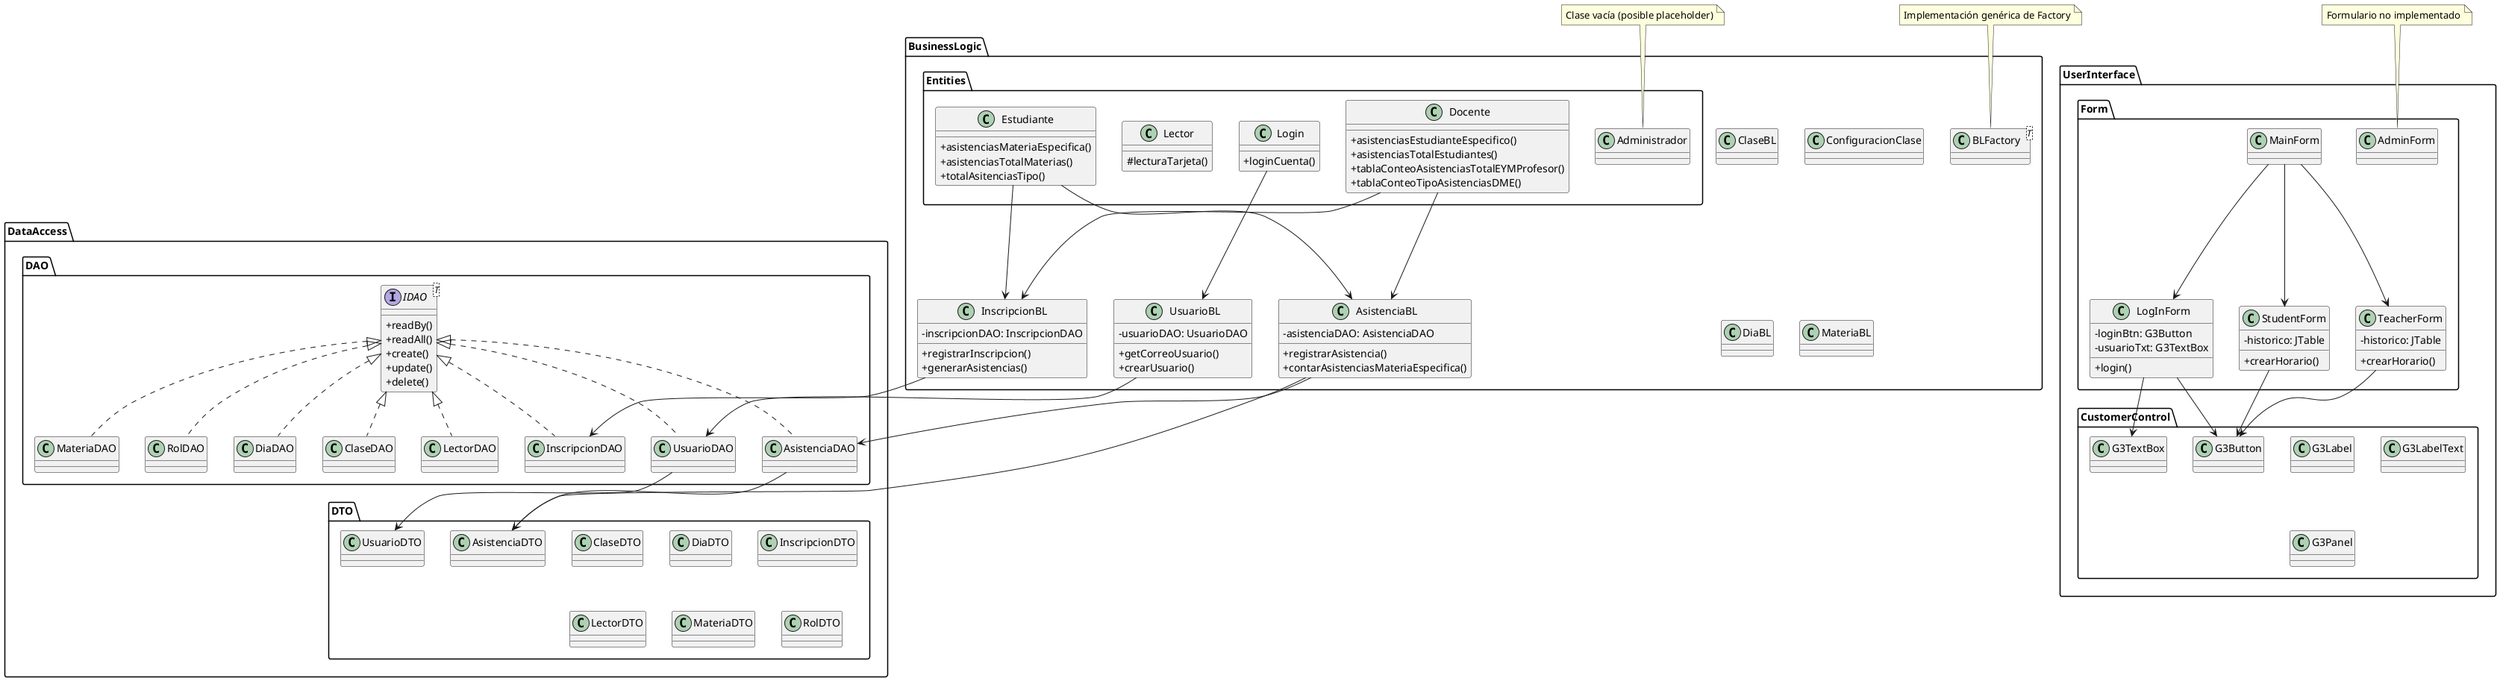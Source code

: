 @startuml
skinparam classAttributeIconSize 0

package BusinessLogic.Entities {
  class Administrador
  class Docente {
    + asistenciasEstudianteEspecifico()
    + asistenciasTotalEstudiantes()
    + tablaConteoAsistenciasTotalEYMProfesor()
    + tablaConteoTipoAsistenciasDME()
  }
  class Estudiante {
    + asistenciasMateriaEspecifica()
    + asistenciasTotalMaterias()
    + totalAsitenciasTipo()
  }
  class Lector {
    # lecturaTarjeta()
  }
  class Login {
    + loginCuenta()
  }
}

package BusinessLogic {
  class AsistenciaBL {
    - asistenciaDAO: AsistenciaDAO
    + registrarAsistencia()
    + contarAsistenciasMateriaEspecifica()
  }
  class BLFactory<T>
  class ClaseBL
  class ConfiguracionClase
  class DiaBL
  class InscripcionBL {
    - inscripcionDAO: InscripcionDAO
    + registrarInscripcion()
    + generarAsistencias()
  }
  class MateriaBL
  class UsuarioBL {
    - usuarioDAO: UsuarioDAO
    + getCorreoUsuario()
    + crearUsuario()
  }
}

package DataAccess.DAO {
  interface IDAO<T> {
    + readBy()
    + readAll()
    + create()
    + update()
    + delete()
  }
  
  class AsistenciaDAO
  class ClaseDAO
  class DiaDAO
  class InscripcionDAO
  class LectorDAO
  class MateriaDAO
  class RolDAO
  class UsuarioDAO

  IDAO <|.. AsistenciaDAO
  IDAO <|.. ClaseDAO
  IDAO <|.. DiaDAO
  IDAO <|.. InscripcionDAO
  IDAO <|.. LectorDAO
  IDAO <|.. MateriaDAO
  IDAO <|.. RolDAO
  IDAO <|.. UsuarioDAO
}

package DataAccess.DTO {
  class AsistenciaDTO
  class ClaseDTO
  class DiaDTO
  class InscripcionDTO
  class LectorDTO
  class MateriaDTO
  class RolDTO
  class UsuarioDTO
}

package UserInterface.Form {
  class AdminForm
  class LogInForm {
    - loginBtn: G3Button
    - usuarioTxt: G3TextBox
    + login()
  }
  class MainForm
  class StudentForm {
    - historico: JTable
    + crearHorario()
  }
  class TeacherForm {
    - historico: JTable
    + crearHorario()
  }
}

package UserInterface.CustomerControl {
  class G3Button
  class G3Label
  class G3LabelText
  class G3Panel
  class G3TextBox
}

' Relaciones principales
Docente --> AsistenciaBL
Docente --> InscripcionBL
Estudiante --> AsistenciaBL
Estudiante --> InscripcionBL
Login --> UsuarioBL

AsistenciaBL --> AsistenciaDAO
AsistenciaBL --> AsistenciaDTO
InscripcionBL --> InscripcionDAO
UsuarioBL --> UsuarioDAO

LogInForm --> G3Button
LogInForm --> G3TextBox
StudentForm --> G3Button
TeacherForm --> G3Button

AsistenciaDAO --> AsistenciaDTO
UsuarioDAO --> UsuarioDTO

MainForm --> LogInForm
MainForm --> StudentForm
MainForm --> TeacherForm

' Notas adicionales
note top of Administrador: Clase vacía (posible placeholder)
note top of AdminForm: Formulario no implementado
note top of BLFactory: Implementación genérica de Factory

@enduml
